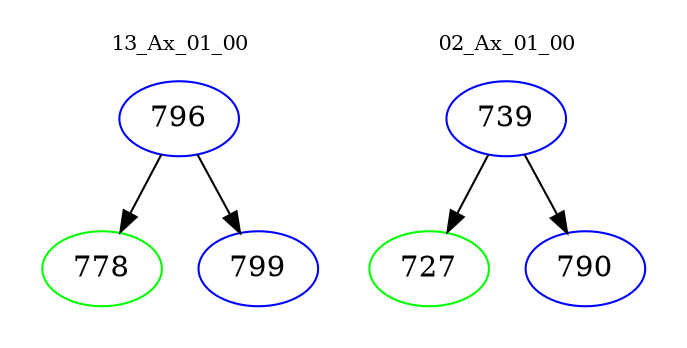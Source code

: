 digraph{
subgraph cluster_0 {
color = white
label = "13_Ax_01_00";
fontsize=10;
T0_796 [label="796", color="blue"]
T0_796 -> T0_778 [color="black"]
T0_778 [label="778", color="green"]
T0_796 -> T0_799 [color="black"]
T0_799 [label="799", color="blue"]
}
subgraph cluster_1 {
color = white
label = "02_Ax_01_00";
fontsize=10;
T1_739 [label="739", color="blue"]
T1_739 -> T1_727 [color="black"]
T1_727 [label="727", color="green"]
T1_739 -> T1_790 [color="black"]
T1_790 [label="790", color="blue"]
}
}
